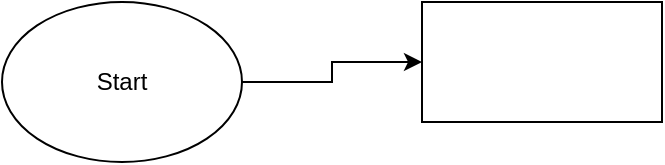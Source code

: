 <mxfile version="24.2.5" type="device">
  <diagram id="zloL5PJwkkEZeAN-TqEP" name="Page-1">
    <mxGraphModel dx="1434" dy="836" grid="1" gridSize="10" guides="1" tooltips="1" connect="1" arrows="1" fold="1" page="1" pageScale="1" pageWidth="850" pageHeight="1100" math="0" shadow="0">
      <root>
        <mxCell id="0" />
        <mxCell id="1" parent="0" />
        <mxCell id="JhWwgTq4loKtxigXDkWL-3" value="" style="edgeStyle=orthogonalEdgeStyle;rounded=0;orthogonalLoop=1;jettySize=auto;html=1;" parent="1" source="JhWwgTq4loKtxigXDkWL-1" target="JhWwgTq4loKtxigXDkWL-2" edge="1">
          <mxGeometry relative="1" as="geometry" />
        </mxCell>
        <mxCell id="JhWwgTq4loKtxigXDkWL-1" value="Start" style="ellipse;whiteSpace=wrap;html=1;" parent="1" vertex="1">
          <mxGeometry width="120" height="80" as="geometry" />
        </mxCell>
        <mxCell id="JhWwgTq4loKtxigXDkWL-2" value="" style="rounded=0;whiteSpace=wrap;html=1;" parent="1" vertex="1">
          <mxGeometry x="210" width="120" height="60" as="geometry" />
        </mxCell>
        <mxCell id="JhWwgTq4loKtxigXDkWL-7" value="" style="edgeStyle=orthogonalEdgeStyle;rounded=0;orthogonalLoop=1;jettySize=auto;html=1;" parent="1" source="JhWwgTq4loKtxigXDkWL-4" edge="1">
          <mxGeometry relative="1" as="geometry">
            <mxPoint x="300" y="290" as="targetPoint" />
          </mxGeometry>
        </mxCell>
        <mxCell id="JhWwgTq4loKtxigXDkWL-10" value="yes" style="edgeStyle=orthogonalEdgeStyle;rounded=0;orthogonalLoop=1;jettySize=auto;html=1;" parent="1" source="JhWwgTq4loKtxigXDkWL-6" edge="1">
          <mxGeometry relative="1" as="geometry">
            <mxPoint x="300" y="400" as="targetPoint" />
          </mxGeometry>
        </mxCell>
        <mxCell id="JhWwgTq4loKtxigXDkWL-12" value="no" style="edgeStyle=orthogonalEdgeStyle;rounded=0;orthogonalLoop=1;jettySize=auto;html=1;" parent="1" target="JhWwgTq4loKtxigXDkWL-8" edge="1">
          <mxGeometry relative="1" as="geometry">
            <mxPoint x="340" y="330" as="sourcePoint" />
          </mxGeometry>
        </mxCell>
      </root>
    </mxGraphModel>
  </diagram>
</mxfile>
